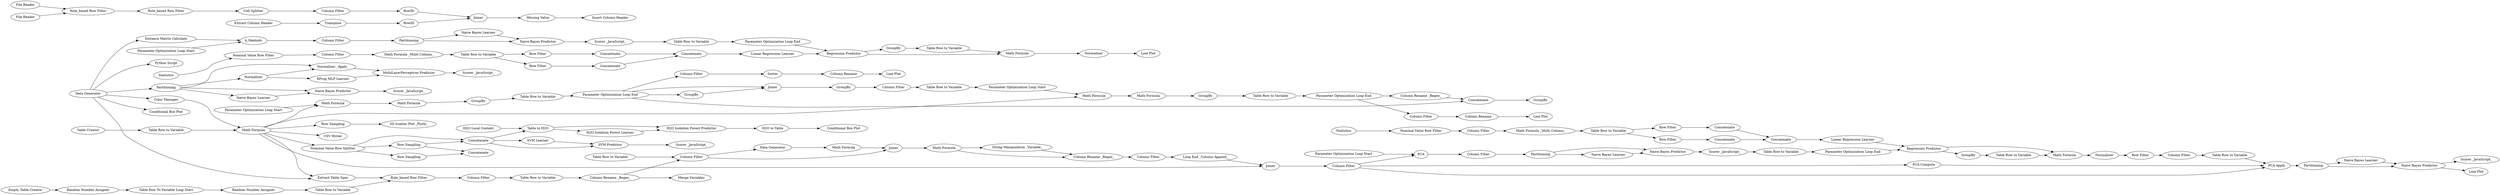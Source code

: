digraph {
	"9151908101394890077_2636" [label="CSV Writer"]
	"9151908101394890077_9" [label="Parameter Optimization Loop End"]
	"9151908101394890077_31" [label="Parameter Optimization Loop Start"]
	"9151908101394890077_93" [label="Normalizer _Apply_"]
	"9151908101394890077_50" [label="File Reader"]
	"9151908101394890077_155" [label="Line Plot"]
	"9151908101394890077_23" [label=Joiner]
	"9151908101394890077_3" [label="Color Manager"]
	"1561861155612746603_100" [label="Parameter Optimization Loop End"]
	"9151908101394890077_11" [label="Math Formula"]
	"8175380675297895551_117" [label=Concatenate]
	"9151908101394890077_101" [label="Table Row to Variable"]
	"9151908101394890077_27" [label="Math Formula"]
	"9151908101394890077_43" [label="Column Rename"]
	"9151908101394890077_2624" [label="H2O Isolation Forest Learner"]
	"9151908101394890077_2618" [label="Nominal Value Row Splitter"]
	"9151908101394890077_10" [label="Math Formula"]
	"1561861155612746603_95" [label="Naive Bayes Learner"]
	"9151908101394890077_15" [label="Column Filter"]
	"1561861155612746603_94" [label=Partitioning]
	"9151908101394890077_2630" [label="Conditional Box Plot"]
	"6121247266612535476_69" [label="Math Formula"]
	"9151908101394890077_22" [label=GroupBy]
	"8175380675297895551_106" [label="Linear Regression Learner"]
	"6121247266612535476_79" [label="Column Rename _Regex_"]
	"9151908101394890077_127" [label=GroupBy]
	"9151908101394890077_131" [label=Normalizer]
	"9151908101394890077_100" [label="Parameter Optimization Loop End"]
	"1561861155612746603_99" [label="Parameter Optimization Loop Start"]
	"9151908101394890077_125" [label="Math Formula"]
	"6121247266612535476_89" [label="Random Number Assigner"]
	"9151908101394890077_128" [label="Table Row to Variable"]
	"6121247266612535476_68" [label="Table Row to Variable"]
	"9151908101394890077_2626" [label="H2O Local Context"]
	"6121247266612535476_78" [label="Loop End _Column Append_"]
	"9151908101394890077_2625" [label="H2O Isolation Forest Predictor"]
	"-3555205556590865935_58" [label=Transpose]
	"9151908101394890077_42" [label="Column Rename"]
	"1561861155612746603_128" [label="Table Row to Variable"]
	"9151908101394890077_48" [label="Scorer _JavaScript_"]
	"9151908101394890077_151" [label="Distance Matrix Calculate"]
	"1561861155612746603_134" [label="Column Filter"]
	"9151908101394890077_98" [label="Column Filter"]
	"9151908101394890077_37" [label="Column Rename _Regex_"]
	"9151908101394890077_33" [label="Column Filter"]
	"8175380675297895551_109" [label="Nominal Value Row Filter"]
	"-3555205556590865935_60" [label=RowID]
	"8175380675297895551_113" [label="Row Filter"]
	"9151908101394890077_2628" [label="H2O to Table"]
	"6121247266612535476_88" [label="Merge Variables"]
	"9151908101394890077_26" [label="Column Filter"]
	"1561861155612746603_133" [label="Row Filter"]
	"9151908101394890077_25" [label="Table Row to Variable"]
	"9151908101394890077_5" [label="Row Sampling"]
	"9151908101394890077_44" [label="Line Plot"]
	"9151908101394890077_8" [label="Parameter Optimization Loop Start"]
	"9151908101394890077_94" [label=Partitioning]
	"9151908101394890077_12" [label=GroupBy]
	"1561861155612746603_140" [label="PCA Apply"]
	"1759928847761435740_117" [label=Concatenate]
	"8175380675297895551_114" [label=Concatenate]
	"1561861155612746603_97" [label="Scorer _JavaScript_"]
	"9151908101394890077_21" [label=Sorter]
	"-3555205556590865935_61" [label=Joiner]
	"9151908101394890077_2632" [label="SVM Predictor"]
	"-3555205556590865935_54" [label="Cell Splitter"]
	"6121247266612535476_75" [label="Column Filter"]
	"9151908101394890077_90" [label="Naive Bayes Predictor"]
	"6121247266612535476_90" [label="Random Number Assigner"]
	"6121247266612535476_73" [label="Rule_based Row Filter"]
	"9151908101394890077_1" [label="Data Generator"]
	"1759928847761435740_113" [label="Row Filter"]
	"8175380675297895551_105" [label="Table Row to Variable"]
	"9151908101394890077_14" [label="Line Plot"]
	"9151908101394890077_2620" [label=Concatenate]
	"9151908101394890077_2627" [label="Table to H2O"]
	"8175380675297895551_111" [label="Math Formula _Multi Column_"]
	"9151908101394890077_49" [label="File Reader"]
	"6121247266612535476_74" [label="Table Row to Variable"]
	"1759928847761435740_108" [label=Statistics]
	"9151908101394890077_2638" [label="3D Scatter Plot _Plotly_"]
	"6121247266612535476_77" [label="String Manipulation _Variable_"]
	"9151908101394890077_2619" [label="Row Sampling"]
	"9151908101394890077_2637" [label="Python Script"]
	"6121247266612535476_82" [label=Joiner]
	"8175380675297895551_110" [label="Column Filter"]
	"9151908101394890077_154" [label=k_Medoids]
	"9151908101394890077_46" [label="MultiLayerPerceptron Predictor"]
	"1561861155612746603_125" [label="Math Formula"]
	"9151908101394890077_80" [label=Joiner]
	"-3555205556590865935_57" [label="Extract Column Header"]
	"1561861155612746603_127" [label=GroupBy]
	"1561861155612746603_88" [label="Column Filter"]
	"9151908101394890077_30" [label=GroupBy]
	"1759928847761435740_114" [label=Concatenate]
	"6121247266612535476_72" [label="Column Filter"]
	"1561861155612746603_98" [label="Column Filter"]
	"1759928847761435740_107" [label="Regression Predictor"]
	"1561861155612746603_138" [label="PCA Compute"]
	"9151908101394890077_32" [label="Parameter Optimization Loop End"]
	"9151908101394890077_2631" [label="SVM Learner"]
	"8175380675297895551_116" [label=Concatenate]
	"9151908101394890077_146" [label="Scorer _JavaScript_"]
	"6121247266612535476_87" [label="Table Row to Variable"]
	"6121247266612535476_81" [label="Data Generator"]
	"9151908101394890077_96" [label="Naive Bayes Predictor"]
	"9151908101394890077_2623" [label=Concatenate]
	"9151908101394890077_7" [label="Math Formula"]
	"8175380675297895551_112" [label="Row Filter"]
	"9151908101394890077_38" [label=GroupBy]
	"9151908101394890077_36" [label=Concatenate]
	"9151908101394890077_97" [label="Scorer _JavaScript_"]
	"6121247266612535476_76" [label="Column Rename _Regex_"]
	"8175380675297895551_108" [label=Statistics]
	"1759928847761435740_111" [label="Math Formula _Multi Column_"]
	"1561861155612746603_131" [label=Normalizer]
	"9151908101394890077_92" [label=Normalizer]
	"1561861155612746603_83" [label=PCA]
	"9151908101394890077_2635" [label="Table Row to Variable"]
	"1561861155612746603_135" [label="Table Row to Variable"]
	"1561861155612746603_144" [label="Naive Bayes Learner"]
	"1561861155612746603_145" [label="Naive Bayes Predictor"]
	"9151908101394890077_91" [label="Scorer _JavaScript_"]
	"1561861155612746603_143" [label=Partitioning]
	"9151908101394890077_126" [label="Line Plot"]
	"1759928847761435740_109" [label="Nominal Value Row Filter"]
	"1759928847761435740_110" [label="Column Filter"]
	"9151908101394890077_2634" [label="Table Creator"]
	"-3555205556590865935_62" [label="Missing Value"]
	"9151908101394890077_89" [label="Naive Bayes Learner"]
	"9151908101394890077_2621" [label="Row Sampling"]
	"6121247266612535476_83" [label="Column Filter"]
	"9151908101394890077_24" [label=GroupBy]
	"6121247266612535476_66" [label="Table Row To Variable Loop Start"]
	"1759928847761435740_106" [label="Linear Regression Learner"]
	"6121247266612535476_91" [label="Empty Table Creator"]
	"9151908101394890077_2629" [label="Conditional Box Plot"]
	"1759928847761435740_105" [label="Table Row to Variable"]
	"-3555205556590865935_59" [label=RowID]
	"6121247266612535476_85" [label="Math Formula"]
	"1561861155612746603_96" [label="Naive Bayes Predictor"]
	"9151908101394890077_2633" [label="Scorer _JavaScript_"]
	"1759928847761435740_116" [label=Concatenate]
	"9151908101394890077_28" [label="Table Row to Variable"]
	"9151908101394890077_95" [label="Naive Bayes Learner"]
	"1759928847761435740_112" [label="Row Filter"]
	"-3555205556590865935_55" [label="Column Filter"]
	"6121247266612535476_70" [label="Extract Table Spec"]
	"8175380675297895551_107" [label="Regression Predictor"]
	"9151908101394890077_45" [label="RProp MLP Learner"]
	"-3555205556590865935_56" [label="Insert Column Header"]
	"9151908101394890077_99" [label="Parameter Optimization Loop Start"]
	"9151908101394890077_47" [label=Partitioning]
	"9151908101394890077_29" [label="Math Formula"]
	"9151908101394890077_13" [label="Table Row to Variable"]
	"-3555205556590865935_51" [label="Rule_based Row Filter"]
	"-3555205556590865935_52" [label="Rule_based Row Filter"]
	"1561861155612746603_101" [label="Table Row to Variable"]
	"9151908101394890077_9" -> "9151908101394890077_22"
	"1561861155612746603_88" -> "1561861155612746603_138"
	"9151908101394890077_97" -> "9151908101394890077_101"
	"9151908101394890077_98" -> "9151908101394890077_94"
	"-3555205556590865935_51" -> "-3555205556590865935_52"
	"9151908101394890077_5" -> "9151908101394890077_2638"
	"9151908101394890077_99" -> "9151908101394890077_154"
	"8175380675297895551_111" -> "8175380675297895551_105"
	"-3555205556590865935_54" -> "-3555205556590865935_55"
	"9151908101394890077_101" -> "9151908101394890077_100"
	"9151908101394890077_2618" -> "9151908101394890077_2619"
	"-3555205556590865935_57" -> "-3555205556590865935_58"
	"6121247266612535476_75" -> "6121247266612535476_81"
	"1561861155612746603_88" -> "1561861155612746603_140"
	"9151908101394890077_24" -> "9151908101394890077_26"
	"1759928847761435740_116" -> "1759928847761435740_114"
	"9151908101394890077_9" -> "9151908101394890077_36"
	"-3555205556590865935_61" -> "-3555205556590865935_62"
	"9151908101394890077_47" -> "9151908101394890077_90"
	"1759928847761435740_106" -> "1759928847761435740_107"
	"1561861155612746603_128" -> "1561861155612746603_125"
	"1561861155612746603_100" -> "1759928847761435740_107"
	"6121247266612535476_76" -> "6121247266612535476_83"
	"1759928847761435740_110" -> "1759928847761435740_111"
	"8175380675297895551_116" -> "8175380675297895551_114"
	"8175380675297895551_109" -> "8175380675297895551_110"
	"1561861155612746603_131" -> "1561861155612746603_133"
	"9151908101394890077_93" -> "9151908101394890077_46"
	"8175380675297895551_107" -> "9151908101394890077_127"
	"1561861155612746603_143" -> "1561861155612746603_145"
	"9151908101394890077_13" -> "9151908101394890077_9"
	"1561861155612746603_127" -> "1561861155612746603_128"
	"9151908101394890077_2628" -> "9151908101394890077_2629"
	"9151908101394890077_12" -> "9151908101394890077_13"
	"9151908101394890077_32" -> "9151908101394890077_37"
	"9151908101394890077_2627" -> "9151908101394890077_2625"
	"6121247266612535476_77" -> "6121247266612535476_76"
	"9151908101394890077_49" -> "-3555205556590865935_51"
	"9151908101394890077_94" -> "9151908101394890077_96"
	"1759928847761435740_111" -> "1759928847761435740_105"
	"1759928847761435740_114" -> "1759928847761435740_106"
	"9151908101394890077_131" -> "9151908101394890077_155"
	"9151908101394890077_100" -> "8175380675297895551_107"
	"6121247266612535476_69" -> "6121247266612535476_76"
	"9151908101394890077_127" -> "9151908101394890077_128"
	"9151908101394890077_42" -> "9151908101394890077_14"
	"1561861155612746603_135" -> "1561861155612746603_140"
	"1759928847761435740_109" -> "1759928847761435740_110"
	"9151908101394890077_2634" -> "9151908101394890077_2635"
	"9151908101394890077_23" -> "9151908101394890077_24"
	"9151908101394890077_2619" -> "9151908101394890077_2623"
	"9151908101394890077_30" -> "9151908101394890077_28"
	"1561861155612746603_138" -> "1561861155612746603_140"
	"1561861155612746603_101" -> "1561861155612746603_100"
	"1561861155612746603_96" -> "1561861155612746603_97"
	"9151908101394890077_47" -> "9151908101394890077_93"
	"9151908101394890077_9" -> "9151908101394890077_15"
	"6121247266612535476_66" -> "6121247266612535476_90"
	"9151908101394890077_8" -> "9151908101394890077_10"
	"9151908101394890077_11" -> "9151908101394890077_12"
	"9151908101394890077_46" -> "9151908101394890077_48"
	"9151908101394890077_2632" -> "9151908101394890077_2633"
	"9151908101394890077_125" -> "9151908101394890077_131"
	"1561861155612746603_98" -> "1561861155612746603_94"
	"9151908101394890077_7" -> "9151908101394890077_2636"
	"6121247266612535476_70" -> "6121247266612535476_73"
	"1759928847761435740_107" -> "1561861155612746603_125"
	"9151908101394890077_36" -> "9151908101394890077_38"
	"8175380675297895551_108" -> "8175380675297895551_109"
	"9151908101394890077_1" -> "6121247266612535476_70"
	"1759928847761435740_113" -> "1759928847761435740_117"
	"9151908101394890077_29" -> "9151908101394890077_27"
	"1561861155612746603_143" -> "1561861155612746603_144"
	"9151908101394890077_151" -> "9151908101394890077_154"
	"1759928847761435740_108" -> "1759928847761435740_109"
	"9151908101394890077_2621" -> "9151908101394890077_2623"
	"9151908101394890077_89" -> "9151908101394890077_90"
	"9151908101394890077_2624" -> "9151908101394890077_2625"
	"6121247266612535476_79" -> "6121247266612535476_88"
	"9151908101394890077_28" -> "9151908101394890077_32"
	"9151908101394890077_1" -> "9151908101394890077_2630"
	"9151908101394890077_7" -> "9151908101394890077_5"
	"9151908101394890077_1" -> "9151908101394890077_151"
	"9151908101394890077_2625" -> "9151908101394890077_2628"
	"9151908101394890077_2619" -> "9151908101394890077_2620"
	"6121247266612535476_73" -> "6121247266612535476_72"
	"1759928847761435740_112" -> "1759928847761435740_116"
	"9151908101394890077_32" -> "9151908101394890077_33"
	"-3555205556590865935_59" -> "-3555205556590865935_61"
	"9151908101394890077_47" -> "9151908101394890077_89"
	"6121247266612535476_78" -> "9151908101394890077_80"
	"9151908101394890077_9" -> "9151908101394890077_23"
	"9151908101394890077_94" -> "9151908101394890077_95"
	"1561861155612746603_145" -> "9151908101394890077_146"
	"9151908101394890077_3" -> "9151908101394890077_7"
	"9151908101394890077_33" -> "9151908101394890077_43"
	"-3555205556590865935_58" -> "-3555205556590865935_59"
	"8175380675297895551_112" -> "8175380675297895551_116"
	"9151908101394890077_37" -> "9151908101394890077_36"
	"6121247266612535476_68" -> "6121247266612535476_73"
	"9151908101394890077_128" -> "9151908101394890077_125"
	"9151908101394890077_21" -> "9151908101394890077_42"
	"1561861155612746603_134" -> "1561861155612746603_135"
	"9151908101394890077_7" -> "9151908101394890077_29"
	"6121247266612535476_75" -> "6121247266612535476_82"
	"1759928847761435740_105" -> "1759928847761435740_113"
	"1561861155612746603_133" -> "1561861155612746603_134"
	"1561861155612746603_144" -> "1561861155612746603_145"
	"6121247266612535476_81" -> "6121247266612535476_85"
	"1561861155612746603_140" -> "1561861155612746603_143"
	"9151908101394890077_2631" -> "9151908101394890077_2632"
	"9151908101394890077_7" -> "9151908101394890077_10"
	"8175380675297895551_113" -> "8175380675297895551_117"
	"6121247266612535476_91" -> "6121247266612535476_89"
	"9151908101394890077_95" -> "9151908101394890077_96"
	"9151908101394890077_10" -> "9151908101394890077_11"
	"6121247266612535476_90" -> "6121247266612535476_68"
	"9151908101394890077_154" -> "9151908101394890077_98"
	"1561861155612746603_88" -> "1561861155612746603_83"
	"8175380675297895551_105" -> "8175380675297895551_113"
	"9151908101394890077_50" -> "-3555205556590865935_51"
	"9151908101394890077_2618" -> "9151908101394890077_2621"
	"9151908101394890077_25" -> "9151908101394890077_31"
	"8175380675297895551_114" -> "8175380675297895551_106"
	"1561861155612746603_95" -> "1561861155612746603_96"
	"9151908101394890077_7" -> "6121247266612535476_70"
	"9151908101394890077_7" -> "9151908101394890077_2618"
	"-3555205556590865935_55" -> "-3555205556590865935_60"
	"6121247266612535476_72" -> "6121247266612535476_74"
	"9151908101394890077_2627" -> "9151908101394890077_2624"
	"9151908101394890077_7" -> "9151908101394890077_80"
	"9151908101394890077_45" -> "9151908101394890077_46"
	"9151908101394890077_2620" -> "9151908101394890077_2631"
	"9151908101394890077_92" -> "9151908101394890077_45"
	"9151908101394890077_22" -> "9151908101394890077_23"
	"9151908101394890077_96" -> "9151908101394890077_97"
	"9151908101394890077_2620" -> "9151908101394890077_2632"
	"9151908101394890077_2626" -> "9151908101394890077_2627"
	"1561861155612746603_99" -> "1561861155612746603_83"
	"9151908101394890077_2635" -> "9151908101394890077_7"
	"8175380675297895551_107" -> "9151908101394890077_125"
	"9151908101394890077_92" -> "9151908101394890077_93"
	"9151908101394890077_80" -> "1561861155612746603_88"
	"9151908101394890077_15" -> "9151908101394890077_21"
	"-3555205556590865935_60" -> "-3555205556590865935_61"
	"1561861155612746603_83" -> "1561861155612746603_98"
	"9151908101394890077_90" -> "9151908101394890077_91"
	"9151908101394890077_27" -> "9151908101394890077_30"
	"6121247266612535476_74" -> "6121247266612535476_79"
	"-3555205556590865935_52" -> "-3555205556590865935_54"
	"8175380675297895551_117" -> "8175380675297895551_114"
	"1561861155612746603_94" -> "1561861155612746603_95"
	"9151908101394890077_1" -> "9151908101394890077_3"
	"9151908101394890077_26" -> "9151908101394890077_25"
	"8175380675297895551_106" -> "8175380675297895551_107"
	"1759928847761435740_117" -> "1759928847761435740_114"
	"1759928847761435740_107" -> "1561861155612746603_127"
	"9151908101394890077_2618" -> "9151908101394890077_2620"
	"9151908101394890077_31" -> "9151908101394890077_29"
	"6121247266612535476_82" -> "6121247266612535476_69"
	"9151908101394890077_43" -> "9151908101394890077_44"
	"-3555205556590865935_62" -> "-3555205556590865935_56"
	"9151908101394890077_47" -> "9151908101394890077_92"
	"8175380675297895551_105" -> "8175380675297895551_112"
	"9151908101394890077_1" -> "9151908101394890077_47"
	"6121247266612535476_83" -> "6121247266612535476_78"
	"6121247266612535476_69" -> "6121247266612535476_77"
	"6121247266612535476_89" -> "6121247266612535476_66"
	"1759928847761435740_105" -> "1759928847761435740_112"
	"1561861155612746603_94" -> "1561861155612746603_96"
	"1561861155612746603_145" -> "9151908101394890077_126"
	"9151908101394890077_1" -> "9151908101394890077_2637"
	"9151908101394890077_2620" -> "9151908101394890077_2627"
	"8175380675297895551_110" -> "8175380675297895551_111"
	"1561861155612746603_125" -> "1561861155612746603_131"
	"6121247266612535476_85" -> "6121247266612535476_82"
	"1561861155612746603_97" -> "1561861155612746603_101"
	"6121247266612535476_87" -> "6121247266612535476_75"
	"6121247266612535476_79" -> "6121247266612535476_75"
	rankdir=LR
}
